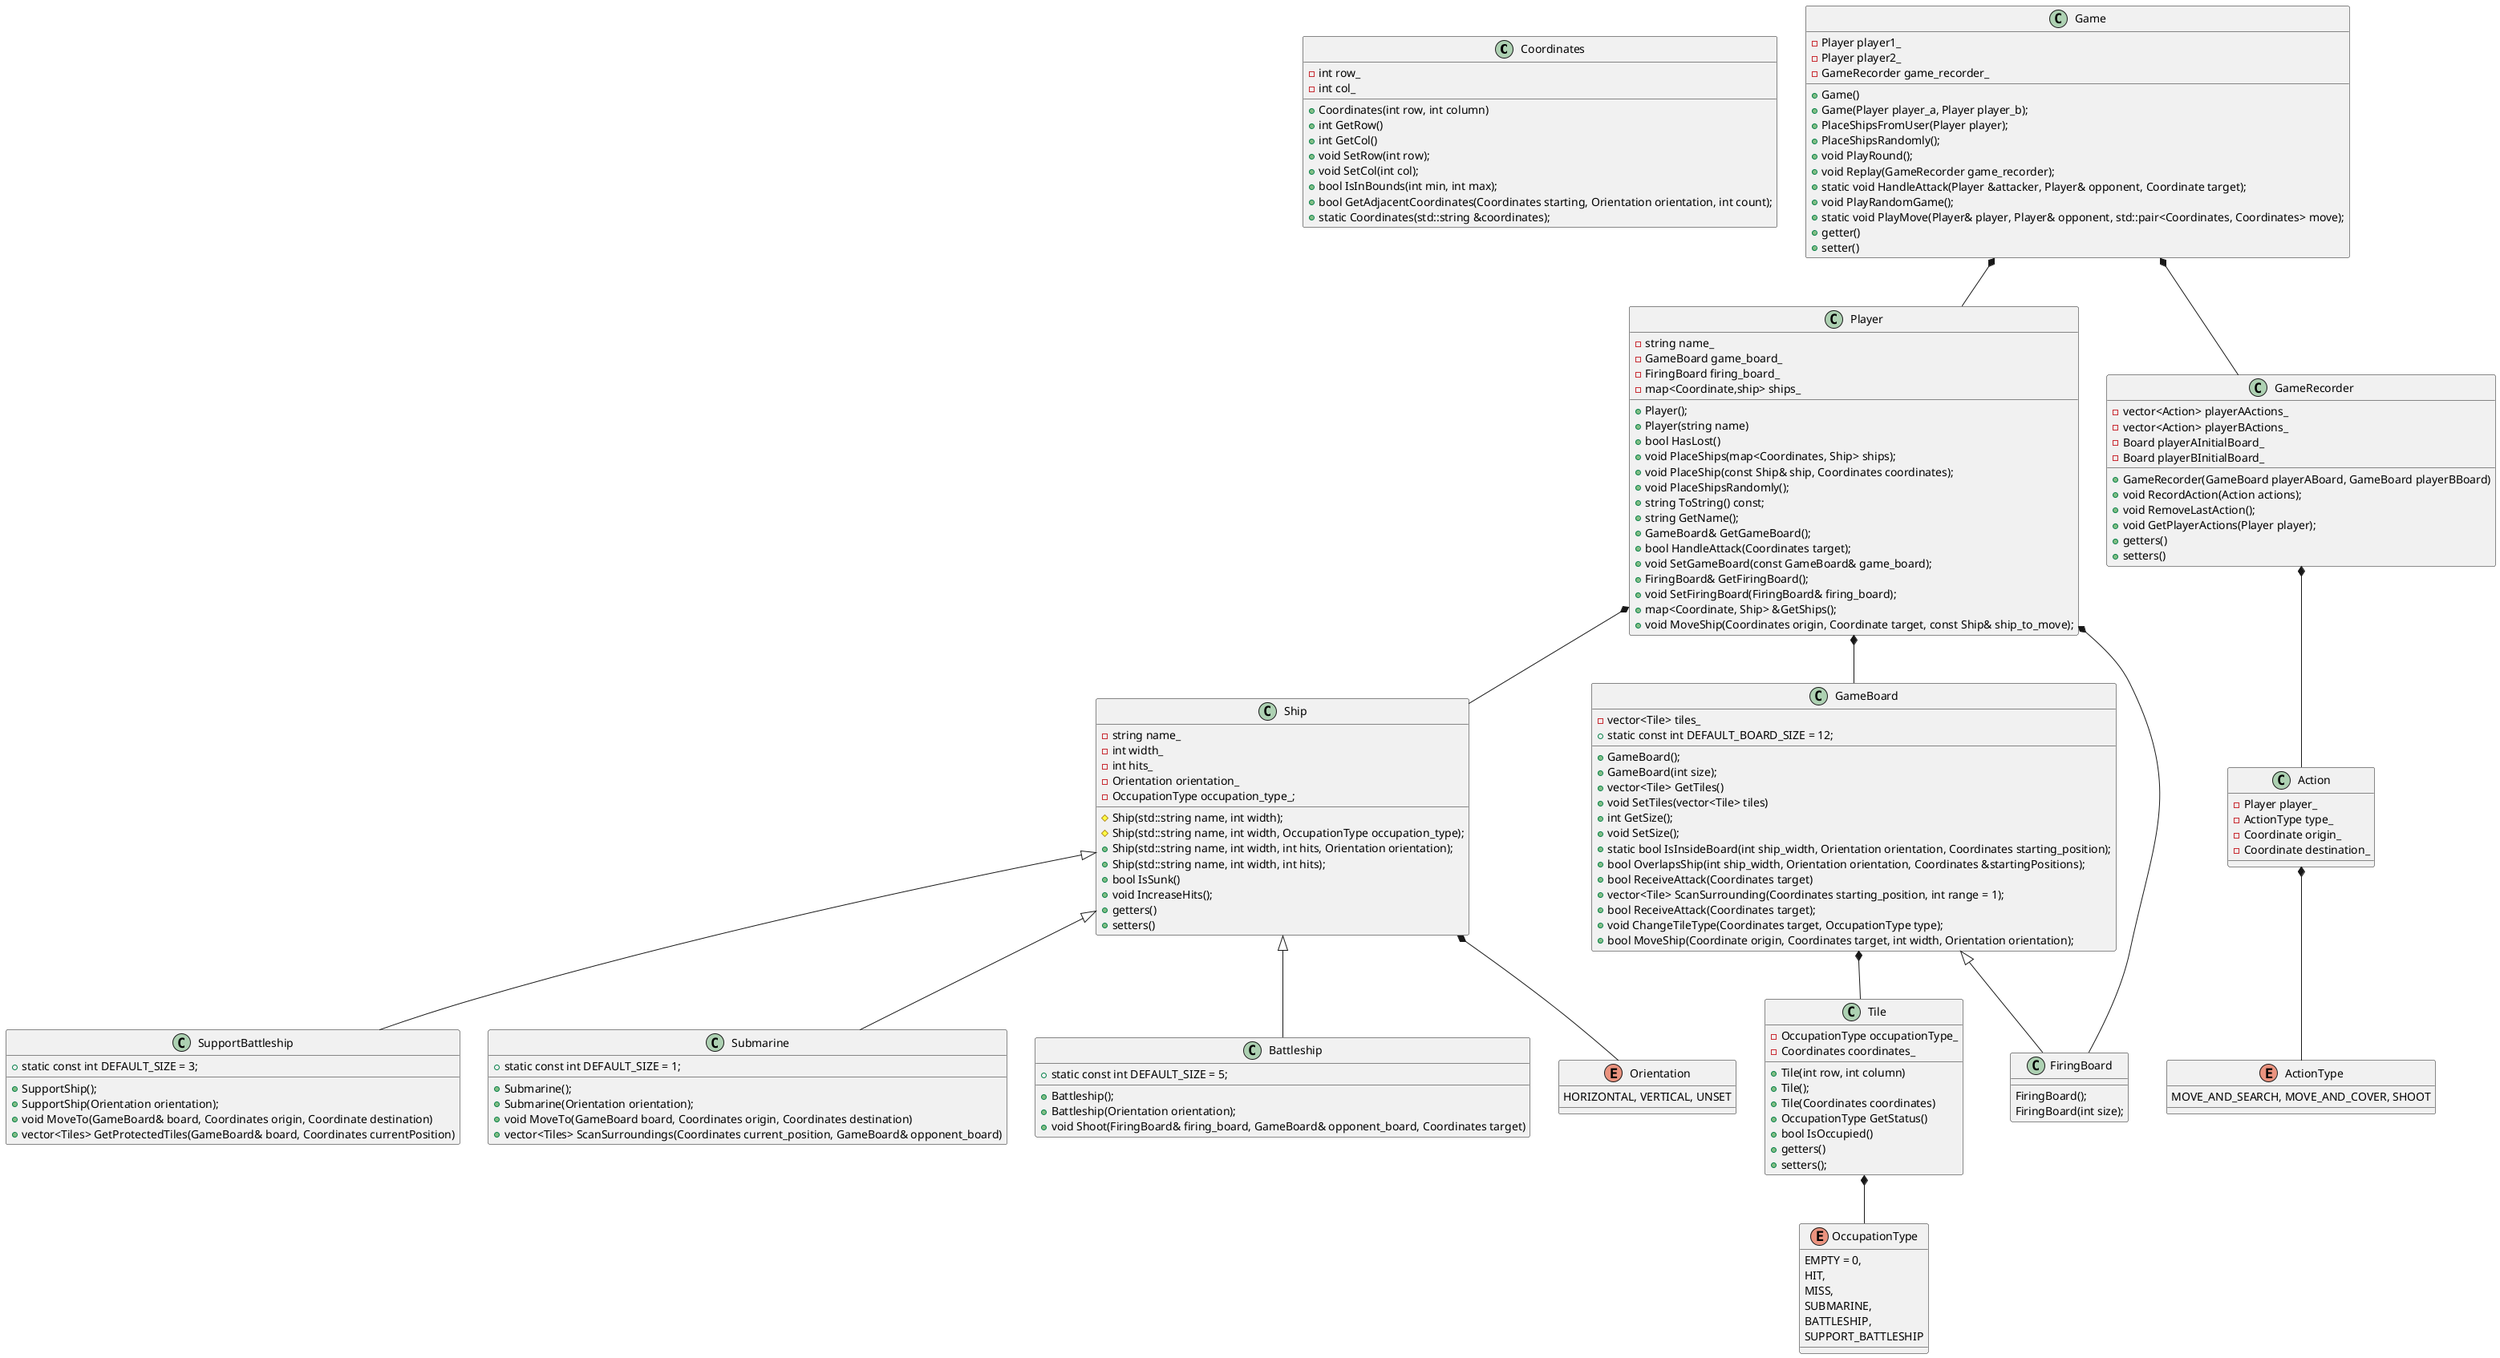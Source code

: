 @startuml
class Coordinates {
 - int row_
- int col_
+ Coordinates(int row, int column)
+ int GetRow()
+ int GetCol()
+ void SetRow(int row);
+ void SetCol(int col);
+ bool IsInBounds(int min, int max);
+ bool GetAdjacentCoordinates(Coordinates starting, Orientation orientation, int count);
+ static Coordinates(std::string &coordinates);
}

enum OccupationType{
  EMPTY = 0,
  HIT,
  MISS,
  SUBMARINE,
  BATTLESHIP,
  SUPPORT_BATTLESHIP
}
class Tile {
    - OccupationType occupationType_
    - Coordinates coordinates_
    + Tile(int row, int column)
    + Tile();
    + Tile(Coordinates coordinates)
    + OccupationType GetStatus()
    + bool IsOccupied()
    + getters()
    + setters();
}

Ship <|-- SupportBattleship
Ship <|-- Submarine
Ship <|-- Battleship
Tile *-- OccupationType

class Ship {
    - string name_
    - int width_
    - int hits_
    - Orientation orientation_
    - OccupationType occupation_type_;
    # Ship(std::string name, int width);
    # Ship(std::string name, int width, OccupationType occupation_type);
    + Ship(std::string name, int width, int hits, Orientation orientation);
    + Ship(std::string name, int width, int hits);
    + bool IsSunk()
    + void IncreaseHits();
    + getters()
    + setters()
}

Ship *-- Orientation
enum Orientation{
    HORIZONTAL, VERTICAL, UNSET
}

class SupportBattleship {
    + static const int DEFAULT_SIZE = 3;
    + SupportShip();
    + SupportShip(Orientation orientation);
    + void MoveTo(GameBoard& board, Coordinates origin, Coordinate destination)
    + vector<Tiles> GetProtectedTiles(GameBoard& board, Coordinates currentPosition)
}
class Submarine{
    + static const int DEFAULT_SIZE = 1;
    + Submarine();
    + Submarine(Orientation orientation);
    + void MoveTo(GameBoard board, Coordinates origin, Coordinates destination)
    + vector<Tiles> ScanSurroundings(Coordinates current_position, GameBoard& opponent_board)
}
class Battleship {
    + static const int DEFAULT_SIZE = 5;
    + Battleship();
    + Battleship(Orientation orientation);
    + void Shoot(FiringBoard& firing_board, GameBoard& opponent_board, Coordinates target)
}

class GameBoard{
    - vector<Tile> tiles_
    + static const int DEFAULT_BOARD_SIZE = 12;
    + GameBoard();
    + GameBoard(int size);
    + vector<Tile> GetTiles()
    + void SetTiles(vector<Tile> tiles)
    + int GetSize();
    + void SetSize();
    + static bool IsInsideBoard(int ship_width, Orientation orientation, Coordinates starting_position);
    + bool OverlapsShip(int ship_width, Orientation orientation, Coordinates &startingPositions);
    + bool ReceiveAttack(Coordinates target)
    + vector<Tile> ScanSurrounding(Coordinates starting_position, int range = 1);
    + bool ReceiveAttack(Coordinates target);
    + void ChangeTileType(Coordinates target, OccupationType type);
    + bool MoveShip(Coordinate origin, Coordinates target, int width, Orientation orientation);
}
class FiringBoard{
    FiringBoard();
    FiringBoard(int size);
}

GameBoard *-- Tile
GameBoard <|-- FiringBoard



Player *-- FiringBoard
Player *-- GameBoard
Player *-- Ship

class Player{
    - string name_
    - GameBoard game_board_
    - FiringBoard firing_board_
    - map<Coordinate,ship> ships_
    + Player();
    + Player(string name)
    + bool HasLost()
    + void PlaceShips(map<Coordinates, Ship> ships);
    + void PlaceShip(const Ship& ship, Coordinates coordinates);
    + void PlaceShipsRandomly();
    + string ToString() const;
    + string GetName();
    + GameBoard& GetGameBoard();
    + bool HandleAttack(Coordinates target);
    + void SetGameBoard(const GameBoard& game_board);
    + FiringBoard& GetFiringBoard();
    + void SetFiringBoard(FiringBoard& firing_board);
    + map<Coordinate, Ship> &GetShips();
    + void MoveShip(Coordinates origin, Coordinate target, const Ship& ship_to_move);
}


class Game {
    - Player player1_
    - Player player2_
    - GameRecorder game_recorder_
    + Game()
    + Game(Player player_a, Player player_b);
    + PlaceShipsFromUser(Player player);
    + PlaceShipsRandomly();
    + void PlayRound();
    + void Replay(GameRecorder game_recorder);
    + static void HandleAttack(Player &attacker, Player& opponent, Coordinate target);
    + void PlayRandomGame();
    + static void PlayMove(Player& player, Player& opponent, std::pair<Coordinates, Coordinates> move);
    + getter()
    + setter()
}

class GameRecorder {
    - vector<Action> playerAActions_
    - vector<Action> playerBActions_
    - Board playerAInitialBoard_
    - Board playerBInitialBoard_
    + GameRecorder(GameBoard playerABoard, GameBoard playerBBoard)
    + void RecordAction(Action actions);
    + void RemoveLastAction();
    + void GetPlayerActions(Player player);
    + getters()
    + setters()
}

GameRecorder *-- Action
class Action {
    - Player player_
    - ActionType type_
    - Coordinate origin_
    - Coordinate destination_
}

Action *-- ActionType
enum ActionType {
    MOVE_AND_SEARCH, MOVE_AND_COVER, SHOOT
}

Game *-- Player
Game *-- GameRecorder

@enduml